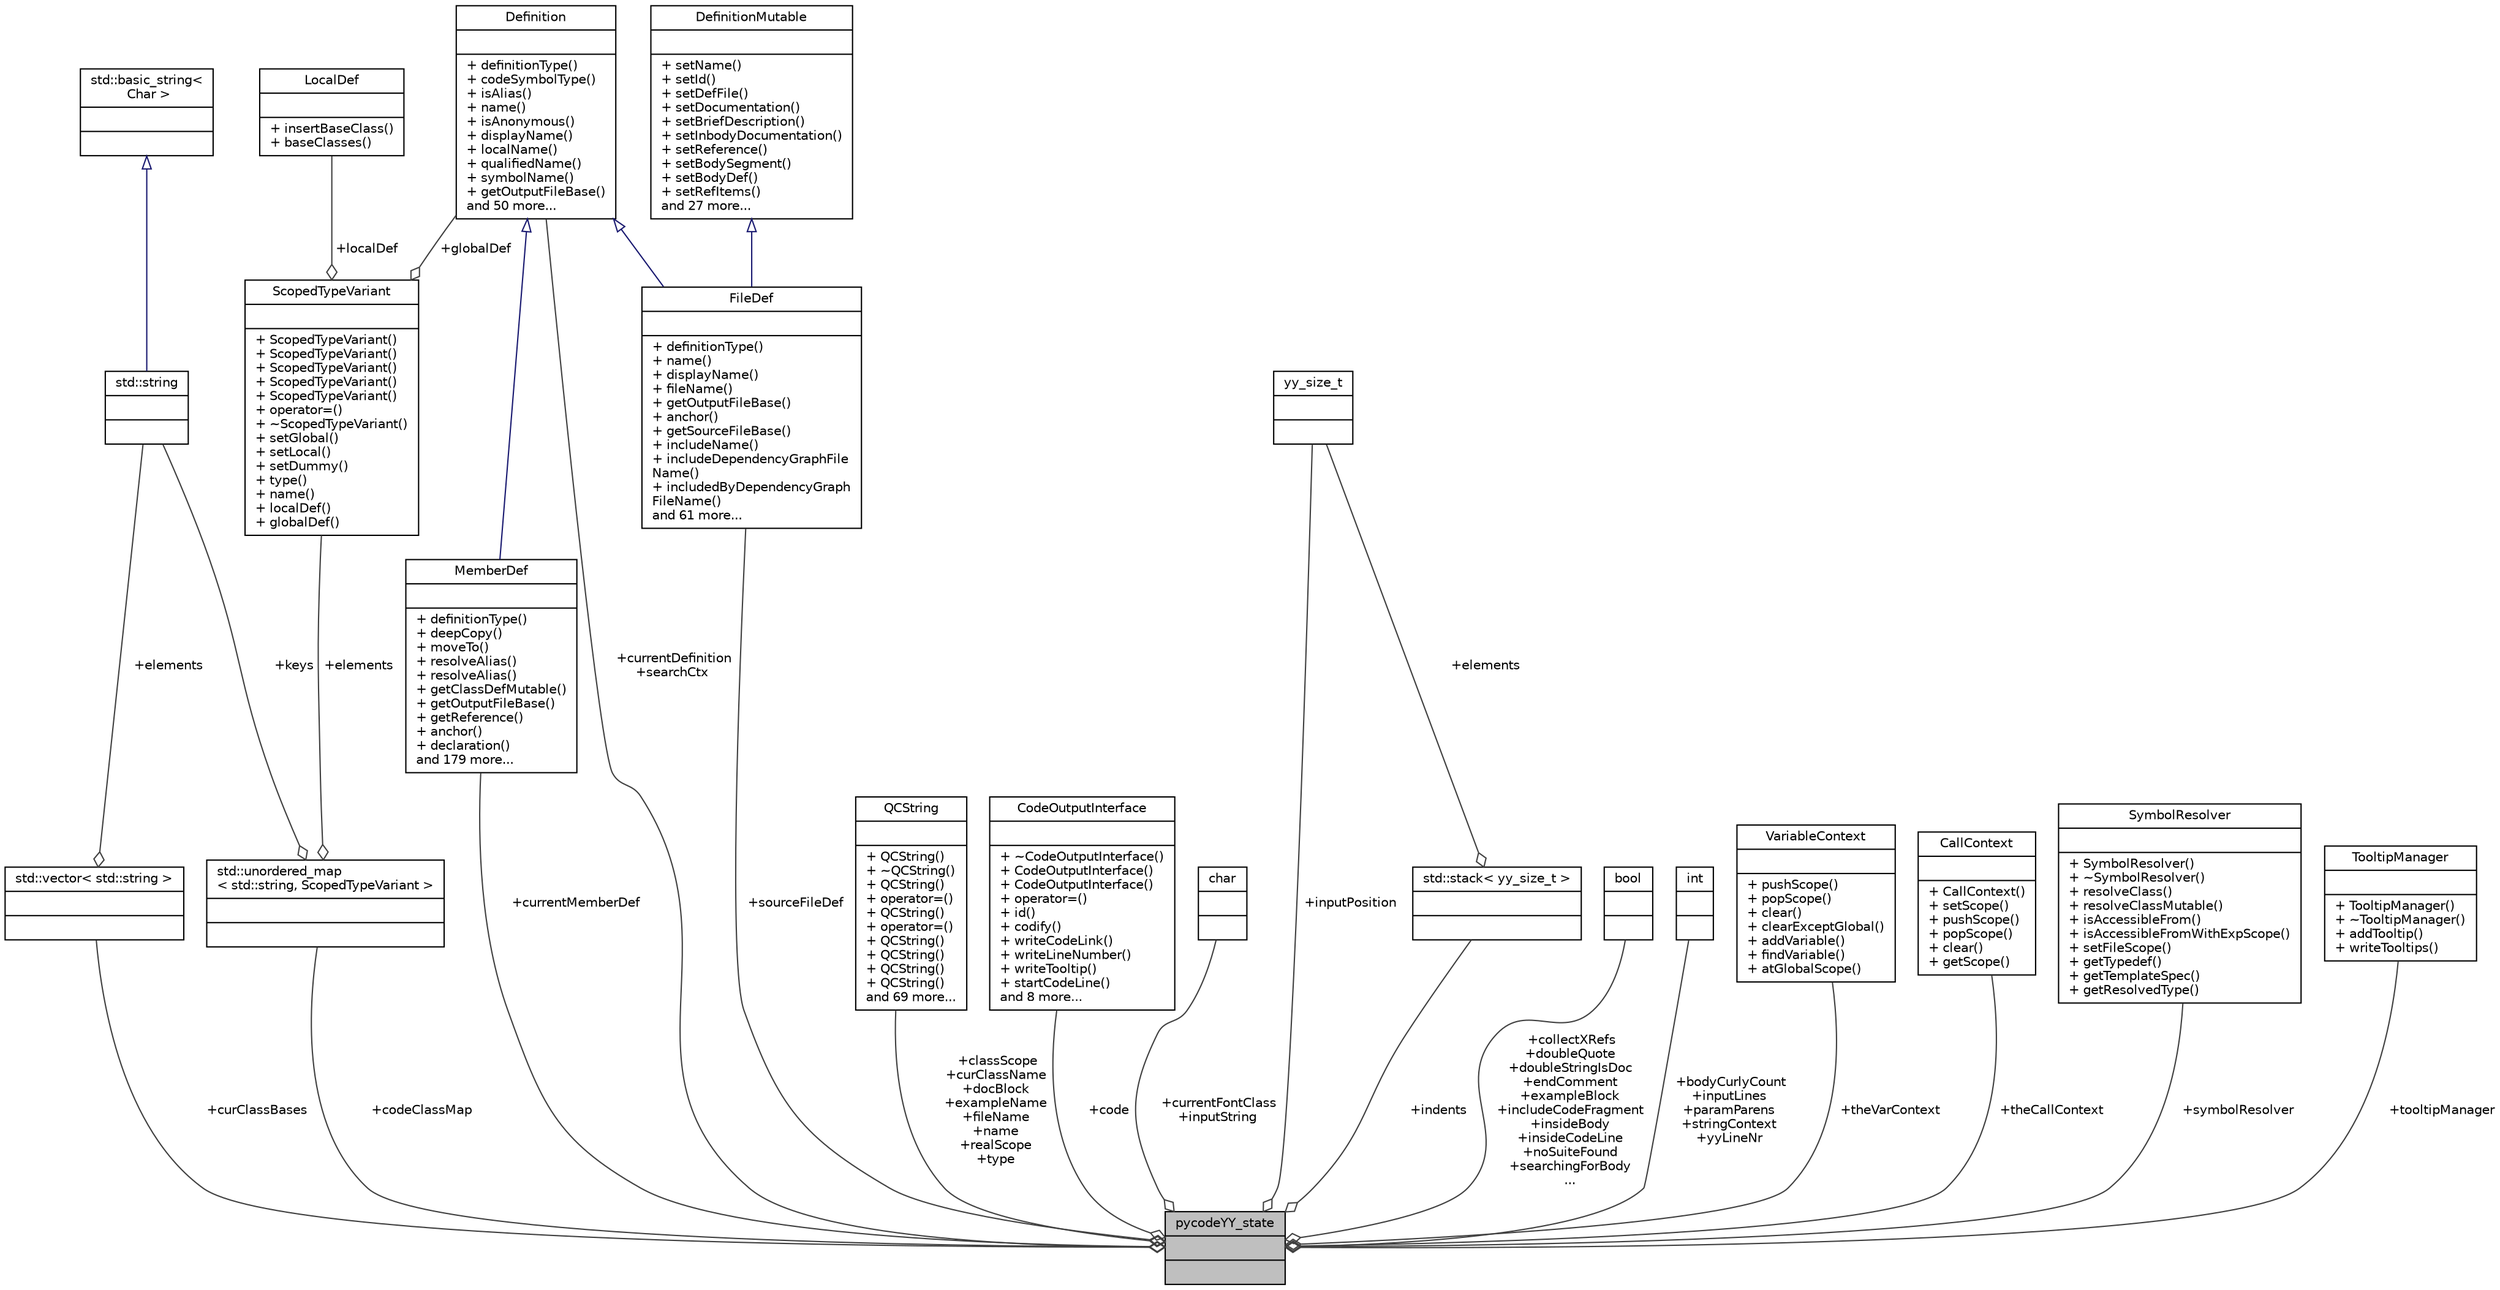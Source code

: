 digraph "pycodeYY_state"
{
 // LATEX_PDF_SIZE
  edge [fontname="Helvetica",fontsize="10",labelfontname="Helvetica",labelfontsize="10"];
  node [fontname="Helvetica",fontsize="10",shape=record];
  Node1 [label="{pycodeYY_state\n||}",height=0.2,width=0.4,color="black", fillcolor="grey75", style="filled", fontcolor="black",tooltip=" "];
  Node2 -> Node1 [color="grey25",fontsize="10",style="solid",label=" +codeClassMap" ,arrowhead="odiamond",fontname="Helvetica"];
  Node2 [label="{std::unordered_map\l\< std::string, ScopedTypeVariant \>\n||}",height=0.2,width=0.4,color="black", fillcolor="white", style="filled",tooltip=" "];
  Node3 -> Node2 [color="grey25",fontsize="10",style="solid",label=" +keys" ,arrowhead="odiamond",fontname="Helvetica"];
  Node3 [label="{std::string\n||}",height=0.2,width=0.4,color="black", fillcolor="white", style="filled",tooltip=" "];
  Node4 -> Node3 [dir="back",color="midnightblue",fontsize="10",style="solid",arrowtail="onormal",fontname="Helvetica"];
  Node4 [label="{std::basic_string\<\l Char \>\n||}",height=0.2,width=0.4,color="black", fillcolor="white", style="filled",tooltip=" "];
  Node5 -> Node2 [color="grey25",fontsize="10",style="solid",label=" +elements" ,arrowhead="odiamond",fontname="Helvetica"];
  Node5 [label="{ScopedTypeVariant\n||+ ScopedTypeVariant()\l+ ScopedTypeVariant()\l+ ScopedTypeVariant()\l+ ScopedTypeVariant()\l+ ScopedTypeVariant()\l+ operator=()\l+ ~ScopedTypeVariant()\l+ setGlobal()\l+ setLocal()\l+ setDummy()\l+ type()\l+ name()\l+ localDef()\l+ globalDef()\l}",height=0.2,width=0.4,color="black", fillcolor="white", style="filled",URL="$classScopedTypeVariant.html",tooltip=" "];
  Node6 -> Node5 [color="grey25",fontsize="10",style="solid",label=" +globalDef" ,arrowhead="odiamond",fontname="Helvetica"];
  Node6 [label="{Definition\n||+ definitionType()\l+ codeSymbolType()\l+ isAlias()\l+ name()\l+ isAnonymous()\l+ displayName()\l+ localName()\l+ qualifiedName()\l+ symbolName()\l+ getOutputFileBase()\land 50 more...\l}",height=0.2,width=0.4,color="black", fillcolor="white", style="filled",URL="$classDefinition.html",tooltip=" "];
  Node7 -> Node5 [color="grey25",fontsize="10",style="solid",label=" +localDef" ,arrowhead="odiamond",fontname="Helvetica"];
  Node7 [label="{LocalDef\n||+ insertBaseClass()\l+ baseClasses()\l}",height=0.2,width=0.4,color="black", fillcolor="white", style="filled",URL="$classLocalDef.html",tooltip=" "];
  Node8 -> Node1 [color="grey25",fontsize="10",style="solid",label=" +classScope\n+curClassName\n+docBlock\n+exampleName\n+fileName\n+name\n+realScope\n+type" ,arrowhead="odiamond",fontname="Helvetica"];
  Node8 [label="{QCString\n||+ QCString()\l+ ~QCString()\l+ QCString()\l+ operator=()\l+ QCString()\l+ operator=()\l+ QCString()\l+ QCString()\l+ QCString()\l+ QCString()\land 69 more...\l}",height=0.2,width=0.4,color="black", fillcolor="white", style="filled",URL="$classQCString.html",tooltip=" "];
  Node9 -> Node1 [color="grey25",fontsize="10",style="solid",label=" +curClassBases" ,arrowhead="odiamond",fontname="Helvetica"];
  Node9 [label="{std::vector\< std::string \>\n||}",height=0.2,width=0.4,color="black", fillcolor="white", style="filled",tooltip=" "];
  Node3 -> Node9 [color="grey25",fontsize="10",style="solid",label=" +elements" ,arrowhead="odiamond",fontname="Helvetica"];
  Node10 -> Node1 [color="grey25",fontsize="10",style="solid",label=" +code" ,arrowhead="odiamond",fontname="Helvetica"];
  Node10 [label="{CodeOutputInterface\n||+ ~CodeOutputInterface()\l+ CodeOutputInterface()\l+ CodeOutputInterface()\l+ operator=()\l+ id()\l+ codify()\l+ writeCodeLink()\l+ writeLineNumber()\l+ writeTooltip()\l+ startCodeLine()\land 8 more...\l}",height=0.2,width=0.4,color="black", fillcolor="white", style="filled",URL="$classCodeOutputInterface.html",tooltip=" "];
  Node11 -> Node1 [color="grey25",fontsize="10",style="solid",label=" +currentFontClass\n+inputString" ,arrowhead="odiamond",fontname="Helvetica"];
  Node11 [label="{char\n||}",height=0.2,width=0.4,color="black", fillcolor="white", style="filled",tooltip=" "];
  Node12 -> Node1 [color="grey25",fontsize="10",style="solid",label=" +inputPosition" ,arrowhead="odiamond",fontname="Helvetica"];
  Node12 [label="{yy_size_t\n||}",height=0.2,width=0.4,color="black", fillcolor="white", style="filled",tooltip=" "];
  Node13 -> Node1 [color="grey25",fontsize="10",style="solid",label=" +collectXRefs\n+doubleQuote\n+doubleStringIsDoc\n+endComment\n+exampleBlock\n+includeCodeFragment\n+insideBody\n+insideCodeLine\n+noSuiteFound\n+searchingForBody\n..." ,arrowhead="odiamond",fontname="Helvetica"];
  Node13 [label="{bool\n||}",height=0.2,width=0.4,color="black", fillcolor="white", style="filled",tooltip=" "];
  Node6 -> Node1 [color="grey25",fontsize="10",style="solid",label=" +currentDefinition\n+searchCtx" ,arrowhead="odiamond",fontname="Helvetica"];
  Node14 -> Node1 [color="grey25",fontsize="10",style="solid",label=" +bodyCurlyCount\n+inputLines\n+paramParens\n+stringContext\n+yyLineNr" ,arrowhead="odiamond",fontname="Helvetica"];
  Node14 [label="{int\n||}",height=0.2,width=0.4,color="black", fillcolor="white", style="filled",URL="$classint.html",tooltip=" "];
  Node15 -> Node1 [color="grey25",fontsize="10",style="solid",label=" +sourceFileDef" ,arrowhead="odiamond",fontname="Helvetica"];
  Node15 [label="{FileDef\n||+ definitionType()\l+ name()\l+ displayName()\l+ fileName()\l+ getOutputFileBase()\l+ anchor()\l+ getSourceFileBase()\l+ includeName()\l+ includeDependencyGraphFile\lName()\l+ includedByDependencyGraph\lFileName()\land 61 more...\l}",height=0.2,width=0.4,color="black", fillcolor="white", style="filled",URL="$classFileDef.html",tooltip=" "];
  Node16 -> Node15 [dir="back",color="midnightblue",fontsize="10",style="solid",arrowtail="onormal",fontname="Helvetica"];
  Node16 [label="{DefinitionMutable\n||+ setName()\l+ setId()\l+ setDefFile()\l+ setDocumentation()\l+ setBriefDescription()\l+ setInbodyDocumentation()\l+ setReference()\l+ setBodySegment()\l+ setBodyDef()\l+ setRefItems()\land 27 more...\l}",height=0.2,width=0.4,color="black", fillcolor="white", style="filled",URL="$classDefinitionMutable.html",tooltip=" "];
  Node6 -> Node15 [dir="back",color="midnightblue",fontsize="10",style="solid",arrowtail="onormal",fontname="Helvetica"];
  Node17 -> Node1 [color="grey25",fontsize="10",style="solid",label=" +currentMemberDef" ,arrowhead="odiamond",fontname="Helvetica"];
  Node17 [label="{MemberDef\n||+ definitionType()\l+ deepCopy()\l+ moveTo()\l+ resolveAlias()\l+ resolveAlias()\l+ getClassDefMutable()\l+ getOutputFileBase()\l+ getReference()\l+ anchor()\l+ declaration()\land 179 more...\l}",height=0.2,width=0.4,color="black", fillcolor="white", style="filled",URL="$classMemberDef.html",tooltip=" "];
  Node6 -> Node17 [dir="back",color="midnightblue",fontsize="10",style="solid",arrowtail="onormal",fontname="Helvetica"];
  Node18 -> Node1 [color="grey25",fontsize="10",style="solid",label=" +indents" ,arrowhead="odiamond",fontname="Helvetica"];
  Node18 [label="{std::stack\< yy_size_t \>\n||}",height=0.2,width=0.4,color="black", fillcolor="white", style="filled",tooltip=" "];
  Node12 -> Node18 [color="grey25",fontsize="10",style="solid",label=" +elements" ,arrowhead="odiamond",fontname="Helvetica"];
  Node19 -> Node1 [color="grey25",fontsize="10",style="solid",label=" +theVarContext" ,arrowhead="odiamond",fontname="Helvetica"];
  Node19 [label="{VariableContext\n||+ pushScope()\l+ popScope()\l+ clear()\l+ clearExceptGlobal()\l+ addVariable()\l+ findVariable()\l+ atGlobalScope()\l}",height=0.2,width=0.4,color="black", fillcolor="white", style="filled",URL="$classVariableContext.html",tooltip=" "];
  Node20 -> Node1 [color="grey25",fontsize="10",style="solid",label=" +theCallContext" ,arrowhead="odiamond",fontname="Helvetica"];
  Node20 [label="{CallContext\n||+ CallContext()\l+ setScope()\l+ pushScope()\l+ popScope()\l+ clear()\l+ getScope()\l}",height=0.2,width=0.4,color="black", fillcolor="white", style="filled",URL="$classCallContext.html",tooltip=" "];
  Node21 -> Node1 [color="grey25",fontsize="10",style="solid",label=" +symbolResolver" ,arrowhead="odiamond",fontname="Helvetica"];
  Node21 [label="{SymbolResolver\n||+ SymbolResolver()\l+ ~SymbolResolver()\l+ resolveClass()\l+ resolveClassMutable()\l+ isAccessibleFrom()\l+ isAccessibleFromWithExpScope()\l+ setFileScope()\l+ getTypedef()\l+ getTemplateSpec()\l+ getResolvedType()\l}",height=0.2,width=0.4,color="black", fillcolor="white", style="filled",URL="$classSymbolResolver.html",tooltip=" "];
  Node22 -> Node1 [color="grey25",fontsize="10",style="solid",label=" +tooltipManager" ,arrowhead="odiamond",fontname="Helvetica"];
  Node22 [label="{TooltipManager\n||+ TooltipManager()\l+ ~TooltipManager()\l+ addTooltip()\l+ writeTooltips()\l}",height=0.2,width=0.4,color="black", fillcolor="white", style="filled",URL="$classTooltipManager.html",tooltip="Class that manages the tooltips for a source file."];
}

